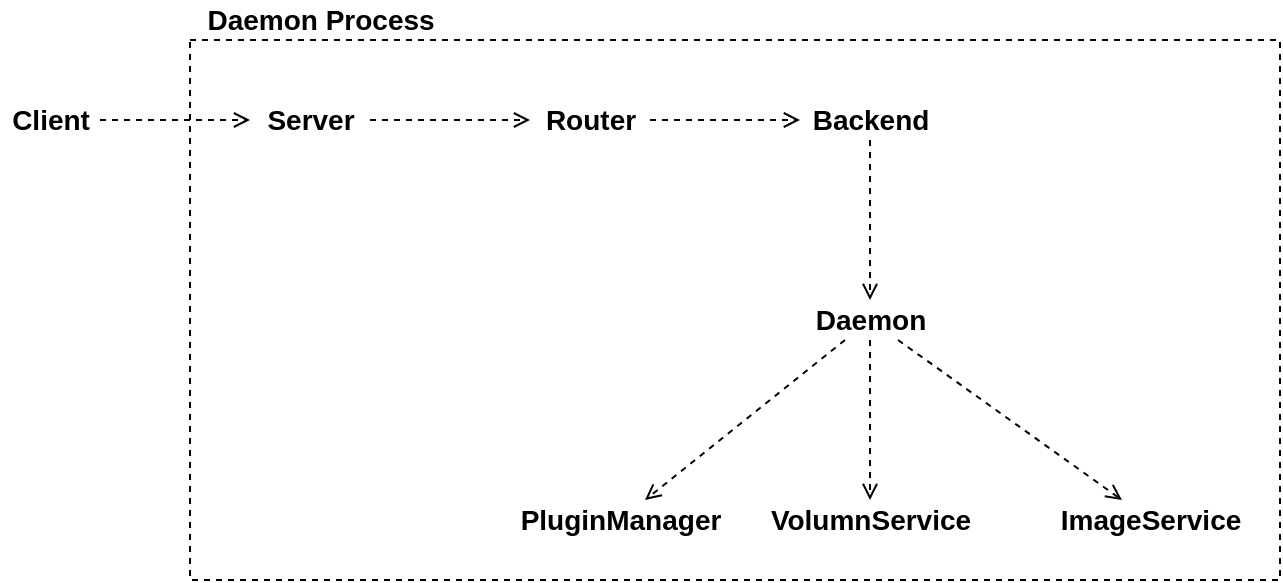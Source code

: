 <mxfile version="12.9.3" type="device" pages="7"><diagram id="heJRE5eEIhcod9Ck1TsI" name="arch"><mxGraphModel dx="946" dy="725" grid="1" gridSize="10" guides="1" tooltips="1" connect="1" arrows="1" fold="1" page="1" pageScale="1" pageWidth="850" pageHeight="1100" math="0" shadow="0"><root><mxCell id="L5sj2pACBzrIo3e9Kzwt-0"/><mxCell id="L5sj2pACBzrIo3e9Kzwt-1" parent="L5sj2pACBzrIo3e9Kzwt-0"/><mxCell id="nNA5_0-cZs5mBHKoXVO2-16" value="" style="rounded=0;whiteSpace=wrap;html=1;fontSize=12;dashed=1;fillColor=none;" parent="L5sj2pACBzrIo3e9Kzwt-1" vertex="1"><mxGeometry x="195" y="110" width="545" height="270" as="geometry"/></mxCell><mxCell id="nNA5_0-cZs5mBHKoXVO2-3" value="" style="edgeStyle=orthogonalEdgeStyle;rounded=0;orthogonalLoop=1;jettySize=auto;html=1;fontSize=12;dashed=1;endArrow=open;endFill=0;" parent="L5sj2pACBzrIo3e9Kzwt-1" source="nNA5_0-cZs5mBHKoXVO2-1" target="nNA5_0-cZs5mBHKoXVO2-2" edge="1"><mxGeometry relative="1" as="geometry"/></mxCell><mxCell id="nNA5_0-cZs5mBHKoXVO2-1" value="Client" style="text;html=1;align=center;verticalAlign=middle;resizable=0;points=[];autosize=1;fontSize=14;fontStyle=1" parent="L5sj2pACBzrIo3e9Kzwt-1" vertex="1"><mxGeometry x="100" y="140" width="50" height="20" as="geometry"/></mxCell><mxCell id="nNA5_0-cZs5mBHKoXVO2-5" value="" style="edgeStyle=orthogonalEdgeStyle;rounded=0;orthogonalLoop=1;jettySize=auto;html=1;fontSize=12;dashed=1;endArrow=open;endFill=0;" parent="L5sj2pACBzrIo3e9Kzwt-1" source="nNA5_0-cZs5mBHKoXVO2-2" target="nNA5_0-cZs5mBHKoXVO2-4" edge="1"><mxGeometry relative="1" as="geometry"/></mxCell><mxCell id="nNA5_0-cZs5mBHKoXVO2-2" value="Server" style="text;html=1;align=center;verticalAlign=middle;resizable=0;points=[];autosize=1;fontSize=14;fontStyle=1" parent="L5sj2pACBzrIo3e9Kzwt-1" vertex="1"><mxGeometry x="225" y="140" width="60" height="20" as="geometry"/></mxCell><mxCell id="nNA5_0-cZs5mBHKoXVO2-7" value="" style="edgeStyle=orthogonalEdgeStyle;rounded=0;orthogonalLoop=1;jettySize=auto;html=1;fontSize=12;dashed=1;endArrow=open;endFill=0;" parent="L5sj2pACBzrIo3e9Kzwt-1" source="nNA5_0-cZs5mBHKoXVO2-4" target="nNA5_0-cZs5mBHKoXVO2-6" edge="1"><mxGeometry relative="1" as="geometry"/></mxCell><mxCell id="nNA5_0-cZs5mBHKoXVO2-4" value="Router" style="text;html=1;align=center;verticalAlign=middle;resizable=0;points=[];autosize=1;fontSize=14;fontStyle=1" parent="L5sj2pACBzrIo3e9Kzwt-1" vertex="1"><mxGeometry x="365" y="140" width="60" height="20" as="geometry"/></mxCell><mxCell id="nNA5_0-cZs5mBHKoXVO2-9" value="" style="edgeStyle=orthogonalEdgeStyle;rounded=0;orthogonalLoop=1;jettySize=auto;html=1;dashed=1;endArrow=open;endFill=0;fontSize=12;" parent="L5sj2pACBzrIo3e9Kzwt-1" source="nNA5_0-cZs5mBHKoXVO2-6" target="nNA5_0-cZs5mBHKoXVO2-8" edge="1"><mxGeometry relative="1" as="geometry"/></mxCell><mxCell id="nNA5_0-cZs5mBHKoXVO2-6" value="Backend" style="text;html=1;align=center;verticalAlign=middle;resizable=0;points=[];autosize=1;fontSize=14;fontStyle=1" parent="L5sj2pACBzrIo3e9Kzwt-1" vertex="1"><mxGeometry x="500" y="140" width="70" height="20" as="geometry"/></mxCell><mxCell id="nNA5_0-cZs5mBHKoXVO2-11" value="" style="rounded=0;orthogonalLoop=1;jettySize=auto;html=1;dashed=1;endArrow=open;endFill=0;fontSize=12;" parent="L5sj2pACBzrIo3e9Kzwt-1" source="nNA5_0-cZs5mBHKoXVO2-8" target="nNA5_0-cZs5mBHKoXVO2-10" edge="1"><mxGeometry relative="1" as="geometry"/></mxCell><mxCell id="nNA5_0-cZs5mBHKoXVO2-13" value="" style="rounded=0;orthogonalLoop=1;jettySize=auto;html=1;dashed=1;endArrow=open;endFill=0;fontSize=12;" parent="L5sj2pACBzrIo3e9Kzwt-1" source="nNA5_0-cZs5mBHKoXVO2-8" target="nNA5_0-cZs5mBHKoXVO2-12" edge="1"><mxGeometry relative="1" as="geometry"/></mxCell><mxCell id="nNA5_0-cZs5mBHKoXVO2-15" value="" style="edgeStyle=none;rounded=0;orthogonalLoop=1;jettySize=auto;html=1;dashed=1;endArrow=open;endFill=0;fontSize=12;" parent="L5sj2pACBzrIo3e9Kzwt-1" source="nNA5_0-cZs5mBHKoXVO2-8" target="nNA5_0-cZs5mBHKoXVO2-14" edge="1"><mxGeometry relative="1" as="geometry"/></mxCell><mxCell id="nNA5_0-cZs5mBHKoXVO2-8" value="Daemon" style="text;html=1;align=center;verticalAlign=middle;resizable=0;points=[];autosize=1;fontSize=14;fontStyle=1" parent="L5sj2pACBzrIo3e9Kzwt-1" vertex="1"><mxGeometry x="500" y="240" width="70" height="20" as="geometry"/></mxCell><mxCell id="nNA5_0-cZs5mBHKoXVO2-14" value="PluginManager" style="text;html=1;align=center;verticalAlign=middle;resizable=0;points=[];autosize=1;fontSize=14;fontStyle=1" parent="L5sj2pACBzrIo3e9Kzwt-1" vertex="1"><mxGeometry x="350" y="340" width="120" height="20" as="geometry"/></mxCell><mxCell id="nNA5_0-cZs5mBHKoXVO2-12" value="VolumnService" style="text;html=1;align=center;verticalAlign=middle;resizable=0;points=[];autosize=1;fontSize=14;fontStyle=1" parent="L5sj2pACBzrIo3e9Kzwt-1" vertex="1"><mxGeometry x="475" y="340" width="120" height="20" as="geometry"/></mxCell><mxCell id="nNA5_0-cZs5mBHKoXVO2-10" value="ImageService" style="text;html=1;align=center;verticalAlign=middle;resizable=0;points=[];autosize=1;fontSize=14;fontStyle=1" parent="L5sj2pACBzrIo3e9Kzwt-1" vertex="1"><mxGeometry x="620" y="340" width="110" height="20" as="geometry"/></mxCell><mxCell id="nNA5_0-cZs5mBHKoXVO2-17" value="Daemon Process" style="text;html=1;align=center;verticalAlign=middle;resizable=0;points=[];autosize=1;fontSize=14;fontStyle=1" parent="L5sj2pACBzrIo3e9Kzwt-1" vertex="1"><mxGeometry x="195" y="90" width="130" height="20" as="geometry"/></mxCell></root></mxGraphModel></diagram><diagram id="X9eLi4ZQs7RntrLxRWuV" name="sandbox"><mxGraphModel dx="946" dy="725" grid="1" gridSize="10" guides="1" tooltips="1" connect="1" arrows="1" fold="1" page="1" pageScale="1" pageWidth="850" pageHeight="1100" math="0" shadow="0"><root><mxCell id="0"/><mxCell id="1" parent="0"/><mxCell id="aVxPvnpWt3l31xzKrEso-20" style="edgeStyle=orthogonalEdgeStyle;rounded=0;orthogonalLoop=1;jettySize=auto;html=1;exitX=0.5;exitY=0;exitDx=0;exitDy=0;entryX=0.5;entryY=1;entryDx=0;entryDy=0;dashed=1;endArrow=block;endFill=0;fontSize=12;" parent="1" source="aVxPvnpWt3l31xzKrEso-18" target="aVxPvnpWt3l31xzKrEso-1" edge="1"><mxGeometry relative="1" as="geometry"/></mxCell><mxCell id="aVxPvnpWt3l31xzKrEso-18" value="" style="rounded=0;whiteSpace=wrap;html=1;fontSize=12;fillColor=none;dashed=1;" parent="1" vertex="1"><mxGeometry x="200" y="330" width="330" height="132" as="geometry"/></mxCell><mxCell id="aVxPvnpWt3l31xzKrEso-7" value="" style="rounded=0;whiteSpace=wrap;html=1;fontSize=12;fillColor=none;dashed=1;" parent="1" vertex="1"><mxGeometry x="230" y="384" width="270" height="58" as="geometry"/></mxCell><mxCell id="aVxPvnpWt3l31xzKrEso-14" value="" style="rounded=0;whiteSpace=wrap;html=1;fontSize=12;fillColor=none;dashed=1;" parent="1" vertex="1"><mxGeometry x="215" y="364" width="300" height="88" as="geometry"/></mxCell><mxCell id="aVxPvnpWt3l31xzKrEso-21" style="rounded=0;orthogonalLoop=1;jettySize=auto;html=1;exitX=1;exitY=0.5;exitDx=0;exitDy=0;dashed=1;endArrow=open;endFill=0;fontSize=12;entryX=0;entryY=0.508;entryDx=0;entryDy=0;entryPerimeter=0;" parent="1" source="aVxPvnpWt3l31xzKrEso-1" target="aVxPvnpWt3l31xzKrEso-23" edge="1"><mxGeometry relative="1" as="geometry"><mxPoint x="490" y="110" as="targetPoint"/></mxGeometry></mxCell><mxCell id="aVxPvnpWt3l31xzKrEso-1" value="Sandbox" style="rounded=0;whiteSpace=wrap;html=1;fontSize=16;dashed=1;" parent="1" vertex="1"><mxGeometry x="305" y="160" width="120" height="48" as="geometry"/></mxCell><mxCell id="aVxPvnpWt3l31xzKrEso-2" value="unix.AF_NETLINK" style="rounded=0;whiteSpace=wrap;html=1;fontSize=12;fontStyle=1" parent="1" vertex="1"><mxGeometry x="360" y="522" width="120" height="24" as="geometry"/></mxCell><mxCell id="aVxPvnpWt3l31xzKrEso-5" value="map" style="edgeStyle=orthogonalEdgeStyle;rounded=0;orthogonalLoop=1;jettySize=auto;html=1;exitX=1;exitY=0.5;exitDx=0;exitDy=0;entryX=0;entryY=0.5;entryDx=0;entryDy=0;fontSize=12;endArrow=open;endFill=0;dashed=1;" parent="1" source="aVxPvnpWt3l31xzKrEso-3" target="aVxPvnpWt3l31xzKrEso-4" edge="1"><mxGeometry relative="1" as="geometry"/></mxCell><mxCell id="aVxPvnpWt3l31xzKrEso-16" style="rounded=0;orthogonalLoop=1;jettySize=auto;html=1;exitX=0.5;exitY=1;exitDx=0;exitDy=0;dashed=1;endArrow=open;endFill=0;fontSize=12;entryX=0.469;entryY=0.05;entryDx=0;entryDy=0;entryPerimeter=0;" parent="1" source="aVxPvnpWt3l31xzKrEso-3" target="aVxPvnpWt3l31xzKrEso-17" edge="1"><mxGeometry relative="1" as="geometry"><mxPoint x="160" y="502" as="targetPoint"/></mxGeometry></mxCell><mxCell id="aVxPvnpWt3l31xzKrEso-3" value="int" style="rounded=0;whiteSpace=wrap;html=1;fontSize=12;fontStyle=1" parent="1" vertex="1"><mxGeometry x="250" y="402" width="48" height="24" as="geometry"/></mxCell><mxCell id="aVxPvnpWt3l31xzKrEso-6" value="contains" style="edgeStyle=orthogonalEdgeStyle;rounded=0;orthogonalLoop=1;jettySize=auto;html=1;exitX=0.5;exitY=1;exitDx=0;exitDy=0;entryX=0.5;entryY=0;entryDx=0;entryDy=0;dashed=1;endArrow=open;endFill=0;fontSize=12;" parent="1" source="aVxPvnpWt3l31xzKrEso-4" target="aVxPvnpWt3l31xzKrEso-2" edge="1"><mxGeometry relative="1" as="geometry"/></mxCell><mxCell id="aVxPvnpWt3l31xzKrEso-4" value="SocketHandle" style="rounded=0;whiteSpace=wrap;html=1;fontSize=12;fontStyle=1" parent="1" vertex="1"><mxGeometry x="360" y="402" width="120" height="24" as="geometry"/></mxCell><mxCell id="aVxPvnpWt3l31xzKrEso-8" value="sockets" style="text;html=1;align=left;verticalAlign=middle;resizable=0;points=[];autosize=1;fontSize=12;fontStyle=1" parent="1" vertex="1"><mxGeometry x="230" y="364" width="60" height="20" as="geometry"/></mxCell><mxCell id="aVxPvnpWt3l31xzKrEso-15" value="Handle" style="text;html=1;align=left;verticalAlign=middle;resizable=0;points=[];autosize=1;fontSize=12;fontStyle=1" parent="1" vertex="1"><mxGeometry x="215" y="344" width="60" height="20" as="geometry"/></mxCell><mxCell id="aVxPvnpWt3l31xzKrEso-17" value="syscall.NETLINK_ROUTE" style="text;html=1;align=left;verticalAlign=middle;resizable=0;points=[];autosize=1;fontSize=12;fontStyle=1" parent="1" vertex="1"><mxGeometry x="80" y="512" width="160" height="20" as="geometry"/></mxCell><mxCell id="aVxPvnpWt3l31xzKrEso-19" value="networkNamespace" style="text;html=1;align=left;verticalAlign=middle;resizable=0;points=[];autosize=1;fontSize=12;fontStyle=1" parent="1" vertex="1"><mxGeometry x="200" y="310" width="130" height="20" as="geometry"/></mxCell><mxCell id="aVxPvnpWt3l31xzKrEso-23" value="Key&lt;br&gt;AddInterface&lt;br&gt;SetGateway&lt;br&gt;AddAliasIP&lt;br&gt;RemoveAliasIP&lt;br&gt;DisableARPForVIP&lt;br&gt;AddStaticRoute&lt;br&gt;AddNeighbor" style="text;html=1;align=left;verticalAlign=middle;resizable=0;points=[];autosize=1;fontSize=12;fontStyle=1" parent="1" vertex="1"><mxGeometry x="560" y="124" width="120" height="120" as="geometry"/></mxCell></root></mxGraphModel></diagram><diagram id="EhCQVxs_KfIeNCXxdWbv" name="add-interface"><mxGraphModel dx="946" dy="725" grid="1" gridSize="10" guides="1" tooltips="1" connect="1" arrows="1" fold="1" page="1" pageScale="1" pageWidth="850" pageHeight="1100" math="0" shadow="0"><root><mxCell id="6sRHUY8gQmjf5qObA1ks-0"/><mxCell id="6sRHUY8gQmjf5qObA1ks-1" parent="6sRHUY8gQmjf5qObA1ks-0"/><mxCell id="q7FHw8KNxqZXhBTmLIo4-0" value="" style="rounded=0;whiteSpace=wrap;html=1;fontSize=12;fillColor=none;dashed=1;" parent="6sRHUY8gQmjf5qObA1ks-1" vertex="1"><mxGeometry x="148" y="168" width="160" height="102" as="geometry"/></mxCell><mxCell id="vGI0EQRiHYElhMJgb5Cj-0" value="" style="rounded=0;whiteSpace=wrap;html=1;fontSize=12;fillColor=none;dashed=1;" parent="6sRHUY8gQmjf5qObA1ks-1" vertex="1"><mxGeometry x="163" y="190" width="130" height="70" as="geometry"/></mxCell><mxCell id="hZZeXwW30M_kCWo_tHhx-0" value="" style="rounded=0;whiteSpace=wrap;html=1;fontSize=16;fillColor=#d5e8d4;strokeColor=#82b366;" parent="6sRHUY8gQmjf5qObA1ks-1" vertex="1"><mxGeometry x="40" y="30" width="32" height="48" as="geometry"/></mxCell><mxCell id="Cq-RjY799Zs4lAkh4Ov6-0" value="nwIFace" style="text;html=1;align=left;verticalAlign=middle;resizable=0;points=[];autosize=1;fontSize=12;fontStyle=1" parent="6sRHUY8gQmjf5qObA1ks-1" vertex="1"><mxGeometry x="72" y="44" width="60" height="20" as="geometry"/></mxCell><mxCell id="Cq-RjY799Zs4lAkh4Ov6-1" value="" style="rounded=0;whiteSpace=wrap;html=1;fontSize=16;fillColor=#d5e8d4;strokeColor=#82b366;" parent="6sRHUY8gQmjf5qObA1ks-1" vertex="1"><mxGeometry x="180" y="200" width="32" height="48" as="geometry"/></mxCell><mxCell id="Cq-RjY799Zs4lAkh4Ov6-2" value="" style="rounded=0;whiteSpace=wrap;html=1;fontSize=16;fillColor=#d5e8d4;strokeColor=#82b366;" parent="6sRHUY8gQmjf5qObA1ks-1" vertex="1"><mxGeometry x="212" y="200" width="32" height="48" as="geometry"/></mxCell><mxCell id="Cq-RjY799Zs4lAkh4Ov6-3" value="" style="rounded=0;whiteSpace=wrap;html=1;fontSize=16;fillColor=#d5e8d4;strokeColor=#82b366;" parent="6sRHUY8gQmjf5qObA1ks-1" vertex="1"><mxGeometry x="244" y="200" width="32" height="48" as="geometry"/></mxCell><mxCell id="vGI0EQRiHYElhMJgb5Cj-1" value="Handle" style="text;html=1;align=left;verticalAlign=middle;resizable=0;points=[];autosize=1;fontSize=12;fontStyle=1" parent="6sRHUY8gQmjf5qObA1ks-1" vertex="1"><mxGeometry x="163" y="170" width="60" height="20" as="geometry"/></mxCell><mxCell id="q7FHw8KNxqZXhBTmLIo4-1" value="networkNamespace" style="text;html=1;align=left;verticalAlign=middle;resizable=0;points=[];autosize=1;fontSize=12;fontStyle=1" parent="6sRHUY8gQmjf5qObA1ks-1" vertex="1"><mxGeometry x="148" y="148" width="130" height="20" as="geometry"/></mxCell><mxCell id="q7FHw8KNxqZXhBTmLIo4-3" style="edgeStyle=none;rounded=0;orthogonalLoop=1;jettySize=auto;html=1;exitX=0;exitY=0.5;exitDx=0;exitDy=0;dashed=1;endArrow=open;endFill=0;fontSize=12;entryX=1;entryY=0.5;entryDx=0;entryDy=0;" parent="6sRHUY8gQmjf5qObA1ks-1" source="q7FHw8KNxqZXhBTmLIo4-2" target="vGI0EQRiHYElhMJgb5Cj-0" edge="1"><mxGeometry relative="1" as="geometry"/></mxCell><mxCell id="q7FHw8KNxqZXhBTmLIo4-4" value="Create" style="edgeStyle=none;rounded=0;orthogonalLoop=1;jettySize=auto;html=1;dashed=1;endArrow=open;endFill=0;fontSize=12;entryX=0.5;entryY=0;entryDx=0;entryDy=0;" parent="6sRHUY8gQmjf5qObA1ks-1" target="q7FHw8KNxqZXhBTmLIo4-2" edge="1"><mxGeometry relative="1" as="geometry"><mxPoint x="456" y="90" as="targetPoint"/><mxPoint x="456" y="100" as="sourcePoint"/></mxGeometry></mxCell><mxCell id="q7FHw8KNxqZXhBTmLIo4-9" value="srcName" style="edgeStyle=none;rounded=0;orthogonalLoop=1;jettySize=auto;html=1;exitX=1;exitY=0.5;exitDx=0;exitDy=0;endArrow=open;endFill=0;fontSize=12;" parent="6sRHUY8gQmjf5qObA1ks-1" source="q7FHw8KNxqZXhBTmLIo4-2" target="q7FHw8KNxqZXhBTmLIo4-5" edge="1"><mxGeometry relative="1" as="geometry"/></mxCell><mxCell id="q7FHw8KNxqZXhBTmLIo4-10" value="dstName" style="edgeStyle=none;rounded=0;orthogonalLoop=1;jettySize=auto;html=1;exitX=1;exitY=0.25;exitDx=0;exitDy=0;entryX=0;entryY=0.5;entryDx=0;entryDy=0;endArrow=open;endFill=0;fontSize=12;" parent="6sRHUY8gQmjf5qObA1ks-1" source="q7FHw8KNxqZXhBTmLIo4-2" target="q7FHw8KNxqZXhBTmLIo4-6" edge="1"><mxGeometry relative="1" as="geometry"/></mxCell><mxCell id="q7FHw8KNxqZXhBTmLIo4-12" value="Create" style="edgeStyle=none;rounded=0;orthogonalLoop=1;jettySize=auto;html=1;entryX=0.5;entryY=0;entryDx=0;entryDy=0;endArrow=open;endFill=0;fontSize=12;dashed=1;" parent="6sRHUY8gQmjf5qObA1ks-1" target="q7FHw8KNxqZXhBTmLIo4-11" edge="1"><mxGeometry relative="1" as="geometry"><mxPoint x="456" y="290" as="sourcePoint"/></mxGeometry></mxCell><mxCell id="q7FHw8KNxqZXhBTmLIo4-2" value="" style="rounded=0;whiteSpace=wrap;html=1;fontSize=16;fillColor=#d5e8d4;strokeColor=#82b366;" parent="6sRHUY8gQmjf5qObA1ks-1" vertex="1"><mxGeometry x="440" y="201" width="32" height="48" as="geometry"/></mxCell><mxCell id="q7FHw8KNxqZXhBTmLIo4-5" value="" style="rounded=0;whiteSpace=wrap;html=1;fontSize=16;fillColor=#dae8fc;strokeColor=#6c8ebf;" parent="6sRHUY8gQmjf5qObA1ks-1" vertex="1"><mxGeometry x="570" y="200" width="32" height="48" as="geometry"/></mxCell><mxCell id="q7FHw8KNxqZXhBTmLIo4-6" value="" style="rounded=0;whiteSpace=wrap;html=1;fontSize=16;fillColor=#dae8fc;strokeColor=#6c8ebf;" parent="6sRHUY8gQmjf5qObA1ks-1" vertex="1"><mxGeometry x="570" y="110" width="32" height="48" as="geometry"/></mxCell><mxCell id="q7FHw8KNxqZXhBTmLIo4-7" value="" style="rounded=0;whiteSpace=wrap;html=1;fontSize=16;fillColor=#dae8fc;strokeColor=#6c8ebf;" parent="6sRHUY8gQmjf5qObA1ks-1" vertex="1"><mxGeometry x="148" y="30" width="32" height="48" as="geometry"/></mxCell><mxCell id="q7FHw8KNxqZXhBTmLIo4-8" value="string" style="text;html=1;align=left;verticalAlign=middle;resizable=0;points=[];autosize=1;fontSize=12;fontStyle=1" parent="6sRHUY8gQmjf5qObA1ks-1" vertex="1"><mxGeometry x="180" y="44" width="50" height="20" as="geometry"/></mxCell><mxCell id="q7FHw8KNxqZXhBTmLIo4-19" value="Link" style="edgeStyle=orthogonalEdgeStyle;rounded=0;orthogonalLoop=1;jettySize=auto;html=1;exitX=0.5;exitY=1;exitDx=0;exitDy=0;dashed=1;startArrow=none;startFill=0;endArrow=open;endFill=0;fontSize=12;" parent="6sRHUY8gQmjf5qObA1ks-1" source="q7FHw8KNxqZXhBTmLIo4-11" edge="1"><mxGeometry relative="1" as="geometry"><mxPoint x="456" y="510" as="targetPoint"/></mxGeometry></mxCell><mxCell id="q7FHw8KNxqZXhBTmLIo4-11" value="Bridge" style="rounded=0;whiteSpace=wrap;html=1;fontSize=16;fillColor=#ffffff;strokeColor=#000000;" parent="6sRHUY8gQmjf5qObA1ks-1" vertex="1"><mxGeometry x="396" y="380" width="120" height="48" as="geometry"/></mxCell><mxCell id="q7FHw8KNxqZXhBTmLIo4-17" value="apply" style="edgeStyle=orthogonalEdgeStyle;rounded=0;orthogonalLoop=1;jettySize=auto;html=1;exitX=0.5;exitY=1;exitDx=0;exitDy=0;entryX=1;entryY=0.5;entryDx=0;entryDy=0;dashed=1;endArrow=open;endFill=0;fontSize=12;" parent="6sRHUY8gQmjf5qObA1ks-1" source="q7FHw8KNxqZXhBTmLIo4-13" target="q7FHw8KNxqZXhBTmLIo4-11" edge="1"><mxGeometry relative="1" as="geometry"/></mxCell><mxCell id="q7FHw8KNxqZXhBTmLIo4-13" value="" style="rounded=0;whiteSpace=wrap;html=1;fontSize=12;fillColor=none;dashed=1;" parent="6sRHUY8gQmjf5qObA1ks-1" vertex="1"><mxGeometry x="602" y="300" width="100" height="70" as="geometry"/></mxCell><mxCell id="q7FHw8KNxqZXhBTmLIo4-14" value="LinkAttrs" style="text;html=1;align=left;verticalAlign=middle;resizable=0;points=[];autosize=1;fontSize=12;fontStyle=1" parent="6sRHUY8gQmjf5qObA1ks-1" vertex="1"><mxGeometry x="602" y="280" width="70" height="20" as="geometry"/></mxCell><mxCell id="q7FHw8KNxqZXhBTmLIo4-18" style="edgeStyle=orthogonalEdgeStyle;rounded=0;orthogonalLoop=1;jettySize=auto;html=1;exitX=0;exitY=0.5;exitDx=0;exitDy=0;entryX=0.5;entryY=1;entryDx=0;entryDy=0;dashed=1;endArrow=open;endFill=0;fontSize=12;startArrow=open;startFill=0;" parent="6sRHUY8gQmjf5qObA1ks-1" source="q7FHw8KNxqZXhBTmLIo4-15" target="q7FHw8KNxqZXhBTmLIo4-5" edge="1"><mxGeometry relative="1" as="geometry"/></mxCell><mxCell id="q7FHw8KNxqZXhBTmLIo4-15" value="" style="rounded=0;whiteSpace=wrap;html=1;fontSize=16;fillColor=#dae8fc;strokeColor=#6c8ebf;" parent="6sRHUY8gQmjf5qObA1ks-1" vertex="1"><mxGeometry x="616" y="311" width="32" height="48" as="geometry"/></mxCell><mxCell id="q7FHw8KNxqZXhBTmLIo4-16" value="Name" style="text;html=1;align=left;verticalAlign=middle;resizable=0;points=[];autosize=1;fontSize=12;fontStyle=1" parent="6sRHUY8gQmjf5qObA1ks-1" vertex="1"><mxGeometry x="648" y="325" width="50" height="20" as="geometry"/></mxCell></root></mxGraphModel></diagram><diagram id="Xvil01e-F1AyDMC0wcQG" name="network-controller"><mxGraphModel dx="946" dy="725" grid="1" gridSize="10" guides="1" tooltips="1" connect="1" arrows="1" fold="1" page="1" pageScale="1" pageWidth="850" pageHeight="1100" math="0" shadow="0"><root><mxCell id="61Z6CBhuFCYp_uTXMrfy-0"/><mxCell id="61Z6CBhuFCYp_uTXMrfy-1" parent="61Z6CBhuFCYp_uTXMrfy-0"/><mxCell id="2ODj58ZQjKl9GAJff6pZ-2" value="Create" style="edgeStyle=none;rounded=0;orthogonalLoop=1;jettySize=auto;html=1;exitX=1;exitY=0.5;exitDx=0;exitDy=0;dashed=1;endArrow=open;endFill=0;fontSize=12;" edge="1" parent="61Z6CBhuFCYp_uTXMrfy-1" source="2ODj58ZQjKl9GAJff6pZ-0" target="2ODj58ZQjKl9GAJff6pZ-1"><mxGeometry relative="1" as="geometry"/></mxCell><mxCell id="2ODj58ZQjKl9GAJff6pZ-0" value="Network" style="rounded=0;whiteSpace=wrap;html=1;fontSize=16;dashed=1;" vertex="1" parent="61Z6CBhuFCYp_uTXMrfy-1"><mxGeometry x="366" y="163" width="120" height="48" as="geometry"/></mxCell><mxCell id="2ODj58ZQjKl9GAJff6pZ-4" value="Join" style="edgeStyle=none;rounded=0;orthogonalLoop=1;jettySize=auto;html=1;exitX=0.5;exitY=0;exitDx=0;exitDy=0;dashed=1;endArrow=open;endFill=0;fontSize=12;" edge="1" parent="61Z6CBhuFCYp_uTXMrfy-1" source="2ODj58ZQjKl9GAJff6pZ-1" target="2ODj58ZQjKl9GAJff6pZ-3"><mxGeometry relative="1" as="geometry"/></mxCell><mxCell id="2ODj58ZQjKl9GAJff6pZ-1" value="Endpoint" style="rounded=0;whiteSpace=wrap;html=1;fontSize=16;dashed=1;" vertex="1" parent="61Z6CBhuFCYp_uTXMrfy-1"><mxGeometry x="569" y="163" width="120" height="48" as="geometry"/></mxCell><mxCell id="2ODj58ZQjKl9GAJff6pZ-3" value="Sandbox" style="rounded=0;whiteSpace=wrap;html=1;fontSize=16;dashed=1;" vertex="1" parent="61Z6CBhuFCYp_uTXMrfy-1"><mxGeometry x="569" y="60" width="120" height="48" as="geometry"/></mxCell><mxCell id="Azr5g8YDQIJxEf78PZg6-4" style="edgeStyle=none;rounded=0;orthogonalLoop=1;jettySize=auto;html=1;exitX=1;exitY=0.5;exitDx=0;exitDy=0;entryX=0;entryY=0.5;entryDx=0;entryDy=0;dashed=1;endArrow=open;endFill=0;fontSize=12;" edge="1" parent="61Z6CBhuFCYp_uTXMrfy-1" source="Azr5g8YDQIJxEf78PZg6-1" target="2ODj58ZQjKl9GAJff6pZ-0"><mxGeometry relative="1" as="geometry"/></mxCell><mxCell id="Azr5g8YDQIJxEf78PZg6-1" value="NetworkController" style="rounded=0;whiteSpace=wrap;html=1;fontSize=16;dashed=1;" vertex="1" parent="61Z6CBhuFCYp_uTXMrfy-1"><mxGeometry x="146" y="163" width="140" height="48" as="geometry"/></mxCell><mxCell id="Azr5g8YDQIJxEf78PZg6-5" value="" style="rounded=0;whiteSpace=wrap;html=1;fontSize=12;fillColor=none;dashed=1;" vertex="1" parent="61Z6CBhuFCYp_uTXMrfy-1"><mxGeometry x="554" y="50" width="150" height="170" as="geometry"/></mxCell><mxCell id="Azr5g8YDQIJxEf78PZg6-6" value="Docker Container" style="text;html=1;align=left;verticalAlign=middle;resizable=0;points=[];autosize=1;fontSize=12;fontStyle=1" vertex="1" parent="61Z6CBhuFCYp_uTXMrfy-1"><mxGeometry x="554" y="30" width="120" height="20" as="geometry"/></mxCell></root></mxGraphModel></diagram><diagram id="cUVbDBUXsNpHJJw7zqM0" name="network-controller-impl"><mxGraphModel dx="946" dy="725" grid="1" gridSize="10" guides="1" tooltips="1" connect="1" arrows="1" fold="1" page="1" pageScale="1" pageWidth="850" pageHeight="1100" math="0" shadow="0"><root><mxCell id="e9fmMN9BbaNozZ98xHBO-0"/><mxCell id="e9fmMN9BbaNozZ98xHBO-1" parent="e9fmMN9BbaNozZ98xHBO-0"/><mxCell id="vMyBCJ7hdJxnAGRBXNxJ-17" value="" style="rounded=0;whiteSpace=wrap;html=1;fontSize=12;fillColor=none;dashed=1;" parent="e9fmMN9BbaNozZ98xHBO-1" vertex="1"><mxGeometry x="119" y="570" width="188" height="196" as="geometry"/></mxCell><mxCell id="aoCvJq4EGdZ7x6bFSsnB-22" value="" style="rounded=0;whiteSpace=wrap;html=1;fontSize=12;fillColor=none;dashed=1;" parent="e9fmMN9BbaNozZ98xHBO-1" vertex="1"><mxGeometry x="509" y="95" width="123" height="67" as="geometry"/></mxCell><mxCell id="aoCvJq4EGdZ7x6bFSsnB-14" value="" style="rounded=0;whiteSpace=wrap;html=1;fontSize=12;fillColor=none;dashed=1;" parent="e9fmMN9BbaNozZ98xHBO-1" vertex="1"><mxGeometry x="185" y="110" width="280" height="270" as="geometry"/></mxCell><mxCell id="aoCvJq4EGdZ7x6bFSsnB-16" value="I. find/create" style="edgeStyle=none;rounded=0;orthogonalLoop=1;jettySize=auto;html=1;endArrow=open;endFill=0;fontSize=12;entryX=0;entryY=0.5;entryDx=0;entryDy=0;dashed=1;" parent="e9fmMN9BbaNozZ98xHBO-1" target="aoCvJq4EGdZ7x6bFSsnB-0" edge="1"><mxGeometry relative="1" as="geometry"><mxPoint x="100" y="175" as="targetPoint"/><mxPoint x="60" y="175" as="sourcePoint"/></mxGeometry></mxCell><mxCell id="aoCvJq4EGdZ7x6bFSsnB-0" value="" style="rounded=0;whiteSpace=wrap;html=1;fontSize=12;fillColor=none;dashed=1;" parent="e9fmMN9BbaNozZ98xHBO-1" vertex="1"><mxGeometry x="200" y="140" width="158" height="70" as="geometry"/></mxCell><mxCell id="tAZ3qMcmMmE6Z-neujqy-0" value="" style="rounded=0;whiteSpace=wrap;html=1;fontSize=16;fillColor=#d5e8d4;strokeColor=#82b366;" parent="e9fmMN9BbaNozZ98xHBO-1" vertex="1"><mxGeometry x="110" y="20" width="32" height="48" as="geometry"/></mxCell><mxCell id="tAZ3qMcmMmE6Z-neujqy-1" value="sandbox" style="text;html=1;align=left;verticalAlign=middle;resizable=0;points=[];autosize=1;fontSize=12;fontStyle=1" parent="e9fmMN9BbaNozZ98xHBO-1" vertex="1"><mxGeometry x="142" y="34" width="60" height="20" as="geometry"/></mxCell><mxCell id="tAZ3qMcmMmE6Z-neujqy-2" value="" style="rounded=0;whiteSpace=wrap;html=1;fontSize=16;fillColor=#dae8fc;strokeColor=#6c8ebf;" parent="e9fmMN9BbaNozZ98xHBO-1" vertex="1"><mxGeometry x="20" y="20" width="32" height="48" as="geometry"/></mxCell><mxCell id="tAZ3qMcmMmE6Z-neujqy-3" value="string" style="text;html=1;align=left;verticalAlign=middle;resizable=0;points=[];autosize=1;fontSize=12;fontStyle=1" parent="e9fmMN9BbaNozZ98xHBO-1" vertex="1"><mxGeometry x="52" y="34" width="50" height="20" as="geometry"/></mxCell><mxCell id="tAZ3qMcmMmE6Z-neujqy-6" style="edgeStyle=none;rounded=0;orthogonalLoop=1;jettySize=auto;html=1;exitX=1;exitY=0.5;exitDx=0;exitDy=0;dashed=1;endArrow=open;endFill=0;fontSize=12;" parent="e9fmMN9BbaNozZ98xHBO-1" source="tAZ3qMcmMmE6Z-neujqy-4" target="tAZ3qMcmMmE6Z-neujqy-5" edge="1"><mxGeometry relative="1" as="geometry"/></mxCell><mxCell id="tAZ3qMcmMmE6Z-neujqy-4" value="" style="rounded=0;whiteSpace=wrap;html=1;fontSize=16;fillColor=#dae8fc;strokeColor=#6c8ebf;" parent="e9fmMN9BbaNozZ98xHBO-1" vertex="1"><mxGeometry x="208" y="152" width="32" height="48" as="geometry"/></mxCell><mxCell id="aoCvJq4EGdZ7x6bFSsnB-24" value="endpoints" style="edgeStyle=none;rounded=0;orthogonalLoop=1;jettySize=auto;html=1;exitX=1;exitY=0.5;exitDx=0;exitDy=0;entryX=0;entryY=0.5;entryDx=0;entryDy=0;endArrow=open;endFill=0;fontSize=12;" parent="e9fmMN9BbaNozZ98xHBO-1" source="tAZ3qMcmMmE6Z-neujqy-5" target="aoCvJq4EGdZ7x6bFSsnB-22" edge="1"><mxGeometry relative="1" as="geometry"/></mxCell><mxCell id="tAZ3qMcmMmE6Z-neujqy-5" value="" style="rounded=0;whiteSpace=wrap;html=1;fontSize=16;fillColor=#d5e8d4;strokeColor=#82b366;" parent="e9fmMN9BbaNozZ98xHBO-1" vertex="1"><mxGeometry x="318" y="152" width="32" height="48" as="geometry"/></mxCell><mxCell id="aoCvJq4EGdZ7x6bFSsnB-1" value="sandboxes" style="text;html=1;align=left;verticalAlign=middle;resizable=0;points=[];autosize=1;fontSize=12;fontStyle=1" parent="e9fmMN9BbaNozZ98xHBO-1" vertex="1"><mxGeometry x="200" y="120" width="80" height="20" as="geometry"/></mxCell><mxCell id="aoCvJq4EGdZ7x6bFSsnB-2" style="edgeStyle=none;rounded=0;orthogonalLoop=1;jettySize=auto;html=1;exitX=1;exitY=0.5;exitDx=0;exitDy=0;dashed=1;endArrow=open;endFill=0;fontSize=12;" parent="e9fmMN9BbaNozZ98xHBO-1" source="aoCvJq4EGdZ7x6bFSsnB-3" target="aoCvJq4EGdZ7x6bFSsnB-4" edge="1"><mxGeometry relative="1" as="geometry"/></mxCell><mxCell id="aoCvJq4EGdZ7x6bFSsnB-3" value="" style="rounded=0;whiteSpace=wrap;html=1;fontSize=16;fillColor=#dae8fc;strokeColor=#6c8ebf;" parent="e9fmMN9BbaNozZ98xHBO-1" vertex="1"><mxGeometry x="210" y="300" width="32" height="48" as="geometry"/></mxCell><mxCell id="aoCvJq4EGdZ7x6bFSsnB-7" style="edgeStyle=none;rounded=0;orthogonalLoop=1;jettySize=auto;html=1;exitX=1;exitY=0.25;exitDx=0;exitDy=0;entryX=0;entryY=0.5;entryDx=0;entryDy=0;endArrow=open;endFill=0;fontSize=12;" parent="e9fmMN9BbaNozZ98xHBO-1" source="aoCvJq4EGdZ7x6bFSsnB-4" target="aoCvJq4EGdZ7x6bFSsnB-5" edge="1"><mxGeometry relative="1" as="geometry"/></mxCell><mxCell id="aoCvJq4EGdZ7x6bFSsnB-8" value="driver" style="edgeStyle=none;rounded=0;orthogonalLoop=1;jettySize=auto;html=1;exitX=1;exitY=0.75;exitDx=0;exitDy=0;entryX=0;entryY=0.5;entryDx=0;entryDy=0;endArrow=open;endFill=0;fontSize=12;" parent="e9fmMN9BbaNozZ98xHBO-1" source="aoCvJq4EGdZ7x6bFSsnB-4" target="aoCvJq4EGdZ7x6bFSsnB-6" edge="1"><mxGeometry relative="1" as="geometry"/></mxCell><mxCell id="aoCvJq4EGdZ7x6bFSsnB-4" value="driverData" style="rounded=0;whiteSpace=wrap;html=1;fontSize=16;fillColor=#ffffff;strokeColor=#000000;" parent="e9fmMN9BbaNozZ98xHBO-1" vertex="1"><mxGeometry x="320" y="300" width="120" height="48" as="geometry"/></mxCell><mxCell id="aoCvJq4EGdZ7x6bFSsnB-5" value="&lt;span style=&quot;white-space: normal&quot;&gt;Capability&lt;/span&gt;" style="rounded=0;whiteSpace=wrap;html=1;fontSize=16;fillColor=#ffffff;strokeColor=#000000;" parent="e9fmMN9BbaNozZ98xHBO-1" vertex="1"><mxGeometry x="545" y="252" width="120" height="48" as="geometry"/></mxCell><mxCell id="aoCvJq4EGdZ7x6bFSsnB-12" style="edgeStyle=none;rounded=0;orthogonalLoop=1;jettySize=auto;html=1;exitX=0.5;exitY=1;exitDx=0;exitDy=0;endArrow=open;endFill=0;fontSize=12;dashed=1;" parent="e9fmMN9BbaNozZ98xHBO-1" source="aoCvJq4EGdZ7x6bFSsnB-6" target="aoCvJq4EGdZ7x6bFSsnB-13" edge="1"><mxGeometry relative="1" as="geometry"><mxPoint x="605" y="460" as="targetPoint"/></mxGeometry></mxCell><mxCell id="aoCvJq4EGdZ7x6bFSsnB-25" value="II. create" style="edgeStyle=none;rounded=0;orthogonalLoop=1;jettySize=auto;html=1;exitX=1;exitY=0.5;exitDx=0;exitDy=0;dashed=1;endArrow=open;endFill=0;fontSize=12;entryX=0;entryY=0.5;entryDx=0;entryDy=0;" parent="e9fmMN9BbaNozZ98xHBO-1" source="aoCvJq4EGdZ7x6bFSsnB-6" target="aoCvJq4EGdZ7x6bFSsnB-26" edge="1"><mxGeometry relative="1" as="geometry"><mxPoint x="730" y="372" as="targetPoint"/></mxGeometry></mxCell><mxCell id="aoCvJq4EGdZ7x6bFSsnB-6" value="Driver" style="rounded=0;whiteSpace=wrap;html=1;fontSize=16;fillColor=#ffffff;strokeColor=#000000;dashed=1;" parent="e9fmMN9BbaNozZ98xHBO-1" vertex="1"><mxGeometry x="545" y="348" width="120" height="48" as="geometry"/></mxCell><mxCell id="aoCvJq4EGdZ7x6bFSsnB-9" value="" style="rounded=0;whiteSpace=wrap;html=1;fontSize=12;fillColor=none;dashed=1;" parent="e9fmMN9BbaNozZ98xHBO-1" vertex="1"><mxGeometry x="200" y="290" width="250" height="70" as="geometry"/></mxCell><mxCell id="aoCvJq4EGdZ7x6bFSsnB-11" value="drvRegistry" style="text;html=1;align=left;verticalAlign=middle;resizable=0;points=[];autosize=1;fontSize=12;fontStyle=1" parent="e9fmMN9BbaNozZ98xHBO-1" vertex="1"><mxGeometry x="200" y="270" width="80" height="20" as="geometry"/></mxCell><mxCell id="aoCvJq4EGdZ7x6bFSsnB-13" value="CreateNetwork&lt;br&gt;CreateEndpoint&lt;br&gt;Join/Leave" style="text;html=1;align=left;verticalAlign=middle;resizable=0;points=[];autosize=1;fontSize=12;fontStyle=1" parent="e9fmMN9BbaNozZ98xHBO-1" vertex="1"><mxGeometry x="555" y="440" width="100" height="50" as="geometry"/></mxCell><mxCell id="aoCvJq4EGdZ7x6bFSsnB-15" value="controller" style="text;html=1;align=left;verticalAlign=middle;resizable=0;points=[];autosize=1;fontSize=12;fontStyle=1" parent="e9fmMN9BbaNozZ98xHBO-1" vertex="1"><mxGeometry x="185" y="90" width="70" height="20" as="geometry"/></mxCell><mxCell id="aoCvJq4EGdZ7x6bFSsnB-17" value="" style="rounded=0;whiteSpace=wrap;html=1;fontSize=16;fillColor=#fff2cc;strokeColor=#d6b656;" parent="e9fmMN9BbaNozZ98xHBO-1" vertex="1"><mxGeometry x="220" y="20" width="32" height="48" as="geometry"/></mxCell><mxCell id="aoCvJq4EGdZ7x6bFSsnB-18" value="endpoint" style="text;html=1;align=left;verticalAlign=middle;resizable=0;points=[];autosize=1;fontSize=12;fontStyle=1" parent="e9fmMN9BbaNozZ98xHBO-1" vertex="1"><mxGeometry x="252" y="34" width="70" height="20" as="geometry"/></mxCell><mxCell id="aoCvJq4EGdZ7x6bFSsnB-19" value="" style="rounded=0;whiteSpace=wrap;html=1;fontSize=16;fillColor=#fff2cc;strokeColor=#d6b656;" parent="e9fmMN9BbaNozZ98xHBO-1" vertex="1"><mxGeometry x="523" y="104" width="32" height="48" as="geometry"/></mxCell><mxCell id="aoCvJq4EGdZ7x6bFSsnB-20" value="" style="rounded=0;whiteSpace=wrap;html=1;fontSize=16;fillColor=#fff2cc;strokeColor=#d6b656;" parent="e9fmMN9BbaNozZ98xHBO-1" vertex="1"><mxGeometry x="555" y="104" width="32" height="48" as="geometry"/></mxCell><mxCell id="aoCvJq4EGdZ7x6bFSsnB-21" value="" style="rounded=0;whiteSpace=wrap;html=1;fontSize=16;fillColor=#fff2cc;strokeColor=#d6b656;" parent="e9fmMN9BbaNozZ98xHBO-1" vertex="1"><mxGeometry x="587" y="104" width="32" height="48" as="geometry"/></mxCell><mxCell id="aoCvJq4EGdZ7x6bFSsnB-27" value="III. join" style="edgeStyle=orthogonalEdgeStyle;rounded=0;orthogonalLoop=1;jettySize=auto;html=1;exitX=0.5;exitY=0;exitDx=0;exitDy=0;entryX=1;entryY=0.75;entryDx=0;entryDy=0;dashed=1;endArrow=open;endFill=0;fontSize=12;" parent="e9fmMN9BbaNozZ98xHBO-1" source="aoCvJq4EGdZ7x6bFSsnB-26" target="tAZ3qMcmMmE6Z-neujqy-5" edge="1"><mxGeometry relative="1" as="geometry"/></mxCell><mxCell id="aoCvJq4EGdZ7x6bFSsnB-26" value="" style="rounded=0;whiteSpace=wrap;html=1;fontSize=16;fillColor=#fff2cc;strokeColor=#d6b656;" parent="e9fmMN9BbaNozZ98xHBO-1" vertex="1"><mxGeometry x="760" y="348" width="32" height="48" as="geometry"/></mxCell><mxCell id="vMyBCJ7hdJxnAGRBXNxJ-0" value="" style="endArrow=none;dashed=1;html=1;fontSize=12;" parent="e9fmMN9BbaNozZ98xHBO-1" edge="1"><mxGeometry width="50" height="50" relative="1" as="geometry"><mxPoint x="10" y="520" as="sourcePoint"/><mxPoint x="840" y="520" as="targetPoint"/></mxGeometry></mxCell><mxCell id="vMyBCJ7hdJxnAGRBXNxJ-1" value="" style="rounded=0;whiteSpace=wrap;html=1;fontSize=12;fillColor=none;dashed=1;" parent="e9fmMN9BbaNozZ98xHBO-1" vertex="1"><mxGeometry x="132" y="596" width="160" height="140" as="geometry"/></mxCell><mxCell id="vMyBCJ7hdJxnAGRBXNxJ-3" value="" style="rounded=0;whiteSpace=wrap;html=1;fontSize=16;fillColor=#dae8fc;strokeColor=#6c8ebf;" parent="e9fmMN9BbaNozZ98xHBO-1" vertex="1"><mxGeometry x="236" y="607" width="32" height="48" as="geometry"/></mxCell><mxCell id="vMyBCJ7hdJxnAGRBXNxJ-5" value="NetworkSettings" style="text;html=1;align=left;verticalAlign=middle;resizable=0;points=[];autosize=1;fontSize=12;fontStyle=1" parent="e9fmMN9BbaNozZ98xHBO-1" vertex="1"><mxGeometry x="132" y="576" width="110" height="20" as="geometry"/></mxCell><mxCell id="vMyBCJ7hdJxnAGRBXNxJ-6" value="SandboxID" style="text;html=1;align=left;verticalAlign=middle;resizable=0;points=[];autosize=1;fontSize=12;fontStyle=1" parent="e9fmMN9BbaNozZ98xHBO-1" vertex="1"><mxGeometry x="154" y="621" width="80" height="20" as="geometry"/></mxCell><mxCell id="vMyBCJ7hdJxnAGRBXNxJ-7" value="" style="rounded=0;whiteSpace=wrap;html=1;fontSize=16;fillColor=#dae8fc;strokeColor=#6c8ebf;" parent="e9fmMN9BbaNozZ98xHBO-1" vertex="1"><mxGeometry x="236" y="676" width="32" height="48" as="geometry"/></mxCell><mxCell id="vMyBCJ7hdJxnAGRBXNxJ-8" value="SandboxKey" style="text;html=1;align=left;verticalAlign=middle;resizable=0;points=[];autosize=1;fontSize=12;fontStyle=1" parent="e9fmMN9BbaNozZ98xHBO-1" vertex="1"><mxGeometry x="154" y="690" width="90" height="20" as="geometry"/></mxCell><mxCell id="vMyBCJ7hdJxnAGRBXNxJ-16" value="Key()" style="edgeStyle=orthogonalEdgeStyle;rounded=0;orthogonalLoop=1;jettySize=auto;html=1;exitX=0.5;exitY=1;exitDx=0;exitDy=0;dashed=1;endArrow=open;endFill=0;fontSize=12;entryX=0.5;entryY=1;entryDx=0;entryDy=0;" parent="e9fmMN9BbaNozZ98xHBO-1" source="vMyBCJ7hdJxnAGRBXNxJ-9" target="vMyBCJ7hdJxnAGRBXNxJ-7" edge="1"><mxGeometry relative="1" as="geometry"/></mxCell><mxCell id="vMyBCJ7hdJxnAGRBXNxJ-9" value="" style="rounded=0;whiteSpace=wrap;html=1;fontSize=12;fillColor=none;dashed=1;" parent="e9fmMN9BbaNozZ98xHBO-1" vertex="1"><mxGeometry x="397" y="596" width="150" height="140" as="geometry"/></mxCell><mxCell id="vMyBCJ7hdJxnAGRBXNxJ-15" style="edgeStyle=orthogonalEdgeStyle;rounded=0;orthogonalLoop=1;jettySize=auto;html=1;entryX=0;entryY=0.5;entryDx=0;entryDy=0;dashed=1;endArrow=open;endFill=0;fontSize=12;exitX=1;exitY=0.5;exitDx=0;exitDy=0;" parent="e9fmMN9BbaNozZ98xHBO-1" source="vMyBCJ7hdJxnAGRBXNxJ-3" target="vMyBCJ7hdJxnAGRBXNxJ-10" edge="1"><mxGeometry relative="1" as="geometry"><mxPoint x="332" y="596" as="sourcePoint"/></mxGeometry></mxCell><mxCell id="vMyBCJ7hdJxnAGRBXNxJ-10" value="" style="rounded=0;whiteSpace=wrap;html=1;fontSize=16;fillColor=#dae8fc;strokeColor=#6c8ebf;" parent="e9fmMN9BbaNozZ98xHBO-1" vertex="1"><mxGeometry x="419" y="607" width="32" height="48" as="geometry"/></mxCell><mxCell id="vMyBCJ7hdJxnAGRBXNxJ-11" value="sandbox" style="text;html=1;align=left;verticalAlign=middle;resizable=0;points=[];autosize=1;fontSize=12;fontStyle=1" parent="e9fmMN9BbaNozZ98xHBO-1" vertex="1"><mxGeometry x="397" y="576" width="60" height="20" as="geometry"/></mxCell><mxCell id="vMyBCJ7hdJxnAGRBXNxJ-12" value="id" style="text;html=1;align=left;verticalAlign=middle;resizable=0;points=[];autosize=1;fontSize=12;fontStyle=1" parent="e9fmMN9BbaNozZ98xHBO-1" vertex="1"><mxGeometry x="451" y="621" width="30" height="20" as="geometry"/></mxCell><mxCell id="vMyBCJ7hdJxnAGRBXNxJ-18" value="Container" style="text;html=1;align=left;verticalAlign=middle;resizable=0;points=[];autosize=1;fontSize=12;fontStyle=1" parent="e9fmMN9BbaNozZ98xHBO-1" vertex="1"><mxGeometry x="119" y="550" width="70" height="20" as="geometry"/></mxCell><mxCell id="vMyBCJ7hdJxnAGRBXNxJ-21" value="find" style="edgeStyle=orthogonalEdgeStyle;rounded=0;orthogonalLoop=1;jettySize=auto;html=1;exitX=0;exitY=0.5;exitDx=0;exitDy=0;entryX=1.005;entryY=0.663;entryDx=0;entryDy=0;entryPerimeter=0;dashed=1;endArrow=open;endFill=0;fontSize=12;" parent="e9fmMN9BbaNozZ98xHBO-1" source="vMyBCJ7hdJxnAGRBXNxJ-19" target="vMyBCJ7hdJxnAGRBXNxJ-17" edge="1"><mxGeometry relative="1" as="geometry"/></mxCell><mxCell id="vMyBCJ7hdJxnAGRBXNxJ-19" value="" style="rounded=0;whiteSpace=wrap;html=1;fontSize=16;fillColor=#dae8fc;strokeColor=#6c8ebf;" parent="e9fmMN9BbaNozZ98xHBO-1" vertex="1"><mxGeometry x="419" y="676" width="32" height="48" as="geometry"/></mxCell><mxCell id="vMyBCJ7hdJxnAGRBXNxJ-20" value="containerID" style="text;html=1;align=left;verticalAlign=middle;resizable=0;points=[];autosize=1;fontSize=12;fontStyle=1" parent="e9fmMN9BbaNozZ98xHBO-1" vertex="1"><mxGeometry x="451" y="690" width="80" height="20" as="geometry"/></mxCell><mxCell id="vMyBCJ7hdJxnAGRBXNxJ-25" style="edgeStyle=orthogonalEdgeStyle;rounded=0;orthogonalLoop=1;jettySize=auto;html=1;exitX=1;exitY=0.5;exitDx=0;exitDy=0;entryX=0;entryY=0.5;entryDx=0;entryDy=0;dashed=1;endArrow=block;endFill=0;fontSize=12;" parent="e9fmMN9BbaNozZ98xHBO-1" source="vMyBCJ7hdJxnAGRBXNxJ-22" target="vMyBCJ7hdJxnAGRBXNxJ-24" edge="1"><mxGeometry relative="1" as="geometry"/></mxCell><mxCell id="vMyBCJ7hdJxnAGRBXNxJ-22" value="" style="rounded=0;whiteSpace=wrap;html=1;fontSize=16;fillColor=none;strokeColor=#000000;dashed=1;" parent="e9fmMN9BbaNozZ98xHBO-1" vertex="1"><mxGeometry x="492" y="607" width="32" height="48" as="geometry"/></mxCell><mxCell id="vMyBCJ7hdJxnAGRBXNxJ-23" value="osSbox" style="text;html=1;align=left;verticalAlign=middle;resizable=0;points=[];autosize=1;fontSize=12;fontStyle=1" parent="e9fmMN9BbaNozZ98xHBO-1" vertex="1"><mxGeometry x="492" y="656" width="60" height="20" as="geometry"/></mxCell><mxCell id="vMyBCJ7hdJxnAGRBXNxJ-24" value="osl.Sandbox" style="rounded=0;whiteSpace=wrap;html=1;fontSize=16;fillColor=none;strokeColor=#000000;dashed=1;" parent="e9fmMN9BbaNozZ98xHBO-1" vertex="1"><mxGeometry x="612" y="607" width="120" height="48" as="geometry"/></mxCell></root></mxGraphModel></diagram><diagram id="Y71Vaq3l3BguqBXHvMHo" name="bridge-overview"><mxGraphModel dx="946" dy="725" grid="1" gridSize="10" guides="1" tooltips="1" connect="1" arrows="1" fold="1" page="1" pageScale="1" pageWidth="850" pageHeight="1100" math="0" shadow="0"><root><mxCell id="ZRPiH2WqZPNF0la4ckV--0"/><mxCell id="ZRPiH2WqZPNF0la4ckV--1" parent="ZRPiH2WqZPNF0la4ckV--0"/><mxCell id="saBfepLkj-1b-VB7vrGU-0" value="" style="rounded=0;whiteSpace=wrap;html=1;fontSize=12;fillColor=none;dashed=1;" parent="ZRPiH2WqZPNF0la4ckV--1" vertex="1"><mxGeometry x="481" y="230.75" width="154" height="70" as="geometry"/></mxCell><mxCell id="saBfepLkj-1b-VB7vrGU-27" value="network" style="edgeStyle=orthogonalEdgeStyle;rounded=0;orthogonalLoop=1;jettySize=auto;html=1;exitX=1;exitY=0.5;exitDx=0;exitDy=0;entryX=0;entryY=0.5;entryDx=0;entryDy=0;endArrow=open;endFill=0;fontSize=12;" parent="ZRPiH2WqZPNF0la4ckV--1" source="saBfepLkj-1b-VB7vrGU-26" target="saBfepLkj-1b-VB7vrGU-14" edge="1"><mxGeometry relative="1" as="geometry"/></mxCell><mxCell id="saBfepLkj-1b-VB7vrGU-26" value="" style="rounded=0;whiteSpace=wrap;html=1;fontSize=12;fillColor=none;dashed=1;" parent="ZRPiH2WqZPNF0la4ckV--1" vertex="1"><mxGeometry x="109" y="140" width="200" height="310" as="geometry"/></mxCell><mxCell id="saBfepLkj-1b-VB7vrGU-24" value="" style="rounded=0;whiteSpace=wrap;html=1;fontSize=12;fillColor=none;dashed=1;" parent="ZRPiH2WqZPNF0la4ckV--1" vertex="1"><mxGeometry x="128" y="370" width="154" height="70" as="geometry"/></mxCell><mxCell id="saBfepLkj-1b-VB7vrGU-6" value="" style="rounded=0;whiteSpace=wrap;html=1;fontSize=12;fillColor=none;dashed=1;" parent="ZRPiH2WqZPNF0la4ckV--1" vertex="1"><mxGeometry x="127" y="169" width="142" height="151" as="geometry"/></mxCell><mxCell id="saBfepLkj-1b-VB7vrGU-30" value="bridge" style="edgeStyle=orthogonalEdgeStyle;rounded=0;orthogonalLoop=1;jettySize=auto;html=1;exitX=0.5;exitY=1;exitDx=0;exitDy=0;entryX=0.5;entryY=0;entryDx=0;entryDy=0;endArrow=open;endFill=0;fontSize=12;" parent="ZRPiH2WqZPNF0la4ckV--1" source="saBfepLkj-1b-VB7vrGU-14" target="saBfepLkj-1b-VB7vrGU-29" edge="1"><mxGeometry relative="1" as="geometry"/></mxCell><mxCell id="saBfepLkj-1b-VB7vrGU-14" value="" style="rounded=0;whiteSpace=wrap;html=1;fontSize=12;fillColor=none;dashed=1;" parent="ZRPiH2WqZPNF0la4ckV--1" vertex="1"><mxGeometry x="465" y="210.75" width="202" height="170.5" as="geometry"/></mxCell><mxCell id="D652N6MOSEVJYRGvqPdQ-0" value="" style="rounded=0;whiteSpace=wrap;html=1;fontSize=16;fillColor=#d5e8d4;strokeColor=#82b366;" parent="ZRPiH2WqZPNF0la4ckV--1" vertex="1"><mxGeometry x="110" y="20" width="32" height="48" as="geometry"/></mxCell><mxCell id="D652N6MOSEVJYRGvqPdQ-1" value="bridgeEndpoint" style="text;html=1;align=left;verticalAlign=middle;resizable=0;points=[];autosize=1;fontSize=12;fontStyle=1" parent="ZRPiH2WqZPNF0la4ckV--1" vertex="1"><mxGeometry x="142" y="34" width="100" height="20" as="geometry"/></mxCell><mxCell id="D652N6MOSEVJYRGvqPdQ-2" value="" style="rounded=0;whiteSpace=wrap;html=1;fontSize=16;fillColor=#dae8fc;strokeColor=#6c8ebf;" parent="ZRPiH2WqZPNF0la4ckV--1" vertex="1"><mxGeometry x="20" y="20" width="32" height="48" as="geometry"/></mxCell><mxCell id="D652N6MOSEVJYRGvqPdQ-3" value="string" style="text;html=1;align=left;verticalAlign=middle;resizable=0;points=[];autosize=1;fontSize=12;fontStyle=1" parent="ZRPiH2WqZPNF0la4ckV--1" vertex="1"><mxGeometry x="52" y="34" width="50" height="20" as="geometry"/></mxCell><mxCell id="D652N6MOSEVJYRGvqPdQ-4" value="" style="rounded=0;whiteSpace=wrap;html=1;fontSize=16;fillColor=#fff2cc;strokeColor=#d6b656;" parent="ZRPiH2WqZPNF0la4ckV--1" vertex="1"><mxGeometry x="250" y="20" width="32" height="48" as="geometry"/></mxCell><mxCell id="D652N6MOSEVJYRGvqPdQ-5" value="iptables.ChainInfo" style="text;html=1;align=left;verticalAlign=middle;resizable=0;points=[];autosize=1;fontSize=12;fontStyle=1" parent="ZRPiH2WqZPNF0la4ckV--1" vertex="1"><mxGeometry x="282" y="34" width="120" height="20" as="geometry"/></mxCell><mxCell id="D652N6MOSEVJYRGvqPdQ-6" value="" style="rounded=0;whiteSpace=wrap;html=1;fontSize=16;fillColor=#e3c800;strokeColor=#B09500;fontColor=#ffffff;" parent="ZRPiH2WqZPNF0la4ckV--1" vertex="1"><mxGeometry x="410" y="20" width="32" height="48" as="geometry"/></mxCell><mxCell id="D652N6MOSEVJYRGvqPdQ-7" value="bridgeNetwork" style="text;html=1;align=left;verticalAlign=middle;resizable=0;points=[];autosize=1;fontSize=12;fontStyle=1" parent="ZRPiH2WqZPNF0la4ckV--1" vertex="1"><mxGeometry x="442" y="34" width="100" height="20" as="geometry"/></mxCell><mxCell id="D652N6MOSEVJYRGvqPdQ-8" value="" style="rounded=0;whiteSpace=wrap;html=1;fontSize=16;fillColor=#d5e8d4;strokeColor=#82b366;" parent="ZRPiH2WqZPNF0la4ckV--1" vertex="1"><mxGeometry x="587" y="240.75" width="32" height="48" as="geometry"/></mxCell><mxCell id="D652N6MOSEVJYRGvqPdQ-10" style="edgeStyle=orthogonalEdgeStyle;rounded=0;orthogonalLoop=1;jettySize=auto;html=1;exitX=1;exitY=0.5;exitDx=0;exitDy=0;entryX=0;entryY=0.5;entryDx=0;entryDy=0;dashed=1;endArrow=open;endFill=0;" parent="ZRPiH2WqZPNF0la4ckV--1" source="D652N6MOSEVJYRGvqPdQ-9" target="D652N6MOSEVJYRGvqPdQ-8" edge="1"><mxGeometry relative="1" as="geometry"/></mxCell><mxCell id="D652N6MOSEVJYRGvqPdQ-9" value="" style="rounded=0;whiteSpace=wrap;html=1;fontSize=16;fillColor=#dae8fc;strokeColor=#6c8ebf;" parent="ZRPiH2WqZPNF0la4ckV--1" vertex="1"><mxGeometry x="497" y="240.75" width="32" height="48" as="geometry"/></mxCell><mxCell id="saBfepLkj-1b-VB7vrGU-1" value="endpoints" style="text;html=1;align=left;verticalAlign=middle;resizable=0;points=[];autosize=1;fontSize=12;fontStyle=1" parent="ZRPiH2WqZPNF0la4ckV--1" vertex="1"><mxGeometry x="481" y="210.75" width="70" height="20" as="geometry"/></mxCell><mxCell id="saBfepLkj-1b-VB7vrGU-2" value="" style="rounded=0;whiteSpace=wrap;html=1;fontSize=16;fillColor=#fff2cc;strokeColor=#d6b656;" parent="ZRPiH2WqZPNF0la4ckV--1" vertex="1"><mxGeometry x="149" y="180" width="32" height="48" as="geometry"/></mxCell><mxCell id="saBfepLkj-1b-VB7vrGU-3" value="" style="rounded=0;whiteSpace=wrap;html=1;fontSize=16;fillColor=#fff2cc;strokeColor=#d6b656;" parent="ZRPiH2WqZPNF0la4ckV--1" vertex="1"><mxGeometry x="149" y="262" width="32" height="48" as="geometry"/></mxCell><mxCell id="saBfepLkj-1b-VB7vrGU-4" value="" style="rounded=0;whiteSpace=wrap;html=1;fontSize=16;fillColor=#fff2cc;strokeColor=#d6b656;" parent="ZRPiH2WqZPNF0la4ckV--1" vertex="1"><mxGeometry x="215" y="180" width="32" height="48" as="geometry"/></mxCell><mxCell id="saBfepLkj-1b-VB7vrGU-5" value="" style="rounded=0;whiteSpace=wrap;html=1;fontSize=16;fillColor=#fff2cc;strokeColor=#d6b656;" parent="ZRPiH2WqZPNF0la4ckV--1" vertex="1"><mxGeometry x="215" y="262" width="32" height="48" as="geometry"/></mxCell><mxCell id="saBfepLkj-1b-VB7vrGU-7" value="driver" style="text;html=1;align=left;verticalAlign=middle;resizable=0;points=[];autosize=1;fontSize=12;fontStyle=1" parent="ZRPiH2WqZPNF0la4ckV--1" vertex="1"><mxGeometry x="109" y="120" width="50" height="20" as="geometry"/></mxCell><mxCell id="saBfepLkj-1b-VB7vrGU-15" value="bridgeNetwork" style="text;html=1;align=left;verticalAlign=middle;resizable=0;points=[];autosize=1;fontSize=12;fontStyle=1" parent="ZRPiH2WqZPNF0la4ckV--1" vertex="1"><mxGeometry x="463" y="190.75" width="100" height="20" as="geometry"/></mxCell><mxCell id="saBfepLkj-1b-VB7vrGU-18" value="nat/filter/isolation1/isolation2" style="text;html=1;align=left;verticalAlign=middle;resizable=0;points=[];autosize=1;fontSize=12;fontStyle=1" parent="ZRPiH2WqZPNF0la4ckV--1" vertex="1"><mxGeometry x="127" y="149" width="180" height="20" as="geometry"/></mxCell><mxCell id="saBfepLkj-1b-VB7vrGU-19" value="" style="rounded=0;whiteSpace=wrap;html=1;fontSize=16;fillColor=#f8cecc;strokeColor=#b85450;" parent="ZRPiH2WqZPNF0la4ckV--1" vertex="1"><mxGeometry x="544" y="20" width="32" height="48" as="geometry"/></mxCell><mxCell id="saBfepLkj-1b-VB7vrGU-20" value="bridgeInterface" style="text;html=1;align=left;verticalAlign=middle;resizable=0;points=[];autosize=1;fontSize=12;fontStyle=1" parent="ZRPiH2WqZPNF0la4ckV--1" vertex="1"><mxGeometry x="576" y="34" width="100" height="20" as="geometry"/></mxCell><mxCell id="saBfepLkj-1b-VB7vrGU-21" value="" style="rounded=0;whiteSpace=wrap;html=1;fontSize=16;fillColor=#e3c800;strokeColor=#B09500;fontColor=#ffffff;" parent="ZRPiH2WqZPNF0la4ckV--1" vertex="1"><mxGeometry x="234" y="380" width="32" height="48" as="geometry"/></mxCell><mxCell id="saBfepLkj-1b-VB7vrGU-22" style="edgeStyle=orthogonalEdgeStyle;rounded=0;orthogonalLoop=1;jettySize=auto;html=1;exitX=1;exitY=0.5;exitDx=0;exitDy=0;entryX=0;entryY=0.5;entryDx=0;entryDy=0;dashed=1;endArrow=open;endFill=0;" parent="ZRPiH2WqZPNF0la4ckV--1" source="saBfepLkj-1b-VB7vrGU-23" target="saBfepLkj-1b-VB7vrGU-21" edge="1"><mxGeometry relative="1" as="geometry"/></mxCell><mxCell id="saBfepLkj-1b-VB7vrGU-23" value="" style="rounded=0;whiteSpace=wrap;html=1;fontSize=16;fillColor=#dae8fc;strokeColor=#6c8ebf;" parent="ZRPiH2WqZPNF0la4ckV--1" vertex="1"><mxGeometry x="144" y="380" width="32" height="48" as="geometry"/></mxCell><mxCell id="saBfepLkj-1b-VB7vrGU-25" value="networks" style="text;html=1;align=left;verticalAlign=middle;resizable=0;points=[];autosize=1;fontSize=12;fontStyle=1" parent="ZRPiH2WqZPNF0la4ckV--1" vertex="1"><mxGeometry x="128" y="350" width="70" height="20" as="geometry"/></mxCell><mxCell id="saBfepLkj-1b-VB7vrGU-28" value="PortMapper" style="rounded=0;whiteSpace=wrap;html=1;fontSize=16;fillColor=#ffffff;strokeColor=#000000;" parent="ZRPiH2WqZPNF0la4ckV--1" vertex="1"><mxGeometry x="503" y="321.25" width="120" height="48" as="geometry"/></mxCell><mxCell id="saBfepLkj-1b-VB7vrGU-32" value="Link" style="edgeStyle=orthogonalEdgeStyle;rounded=0;orthogonalLoop=1;jettySize=auto;html=1;exitX=0.5;exitY=1;exitDx=0;exitDy=0;entryX=0.5;entryY=0;entryDx=0;entryDy=0;endArrow=open;endFill=0;fontSize=12;" parent="ZRPiH2WqZPNF0la4ckV--1" source="saBfepLkj-1b-VB7vrGU-29" target="saBfepLkj-1b-VB7vrGU-31" edge="1"><mxGeometry relative="1" as="geometry"/></mxCell><mxCell id="saBfepLkj-1b-VB7vrGU-29" value="" style="rounded=0;whiteSpace=wrap;html=1;fontSize=16;fillColor=#f8cecc;strokeColor=#b85450;" parent="ZRPiH2WqZPNF0la4ckV--1" vertex="1"><mxGeometry x="550" y="480" width="32" height="48" as="geometry"/></mxCell><mxCell id="saBfepLkj-1b-VB7vrGU-34" value="Attrs()" style="edgeStyle=orthogonalEdgeStyle;rounded=0;orthogonalLoop=1;jettySize=auto;html=1;exitX=0;exitY=0.5;exitDx=0;exitDy=0;entryX=1;entryY=0.5;entryDx=0;entryDy=0;endArrow=open;endFill=0;fontSize=12;dashed=1;" parent="ZRPiH2WqZPNF0la4ckV--1" source="saBfepLkj-1b-VB7vrGU-31" target="saBfepLkj-1b-VB7vrGU-33" edge="1"><mxGeometry relative="1" as="geometry"/></mxCell><mxCell id="saBfepLkj-1b-VB7vrGU-36" value="Type()" style="edgeStyle=orthogonalEdgeStyle;rounded=0;orthogonalLoop=1;jettySize=auto;html=1;entryX=0;entryY=0.5;entryDx=0;entryDy=0;dashed=1;endArrow=open;endFill=0;fontSize=12;" parent="ZRPiH2WqZPNF0la4ckV--1" source="saBfepLkj-1b-VB7vrGU-31" target="saBfepLkj-1b-VB7vrGU-35" edge="1"><mxGeometry relative="1" as="geometry"/></mxCell><mxCell id="saBfepLkj-1b-VB7vrGU-31" value="netlink.Link" style="rounded=0;whiteSpace=wrap;html=1;fontSize=16;fillColor=#ffffff;strokeColor=#000000;dashed=1;" parent="ZRPiH2WqZPNF0la4ckV--1" vertex="1"><mxGeometry x="506" y="610" width="120" height="48" as="geometry"/></mxCell><mxCell id="saBfepLkj-1b-VB7vrGU-33" value="netlink.LinkAttrs" style="rounded=0;whiteSpace=wrap;html=1;fontSize=16;fillColor=#ffffff;strokeColor=#000000;" parent="ZRPiH2WqZPNF0la4ckV--1" vertex="1"><mxGeometry x="261" y="610" width="120" height="48" as="geometry"/></mxCell><mxCell id="saBfepLkj-1b-VB7vrGU-35" value="" style="rounded=0;whiteSpace=wrap;html=1;fontSize=16;fillColor=#dae8fc;strokeColor=#6c8ebf;" parent="ZRPiH2WqZPNF0la4ckV--1" vertex="1"><mxGeometry x="709" y="610" width="32" height="48" as="geometry"/></mxCell></root></mxGraphModel></diagram><diagram id="EUq0eamUBetsFuljYUGo" name="bridge-network"><mxGraphModel dx="946" dy="725" grid="1" gridSize="10" guides="1" tooltips="1" connect="1" arrows="1" fold="1" page="1" pageScale="1" pageWidth="850" pageHeight="1100" math="0" shadow="0"><root><mxCell id="55Sbq-b0iXIJ_qPCrPzS-0"/><mxCell id="55Sbq-b0iXIJ_qPCrPzS-1" parent="55Sbq-b0iXIJ_qPCrPzS-0"/><mxCell id="Jkks1-sCBkgGnK2dqSUQ-0" value="" style="rounded=0;whiteSpace=wrap;html=1;fontSize=12;fillColor=none;dashed=1;" vertex="1" parent="55Sbq-b0iXIJ_qPCrPzS-1"><mxGeometry x="181" y="120" width="130" height="140" as="geometry"/></mxCell><mxCell id="Jkks1-sCBkgGnK2dqSUQ-5" value="" style="rounded=0;whiteSpace=wrap;html=1;fontSize=12;fillColor=none;dashed=1;" vertex="1" parent="55Sbq-b0iXIJ_qPCrPzS-1"><mxGeometry x="491" y="120" width="130" height="140" as="geometry"/></mxCell><mxCell id="Jkks1-sCBkgGnK2dqSUQ-7" value="" style="rounded=0;whiteSpace=wrap;html=1;fontSize=12;fillColor=none;dashed=1;" vertex="1" parent="55Sbq-b0iXIJ_qPCrPzS-1"><mxGeometry x="181" y="300" width="439" height="140" as="geometry"/></mxCell><mxCell id="w8JDDJVlzAdhL9fFzO_a-0" value="" style="rounded=0;whiteSpace=wrap;html=1;fontSize=16;fillColor=#d5e8d4;strokeColor=#82b366;" vertex="1" parent="55Sbq-b0iXIJ_qPCrPzS-1"><mxGeometry x="20" y="20" width="32" height="48" as="geometry"/></mxCell><mxCell id="w8JDDJVlzAdhL9fFzO_a-1" value="veth" style="text;html=1;align=left;verticalAlign=middle;resizable=0;points=[];autosize=1;fontSize=12;fontStyle=1" vertex="1" parent="55Sbq-b0iXIJ_qPCrPzS-1"><mxGeometry x="52" y="34" width="40" height="20" as="geometry"/></mxCell><mxCell id="w8JDDJVlzAdhL9fFzO_a-2" value="" style="rounded=0;whiteSpace=wrap;html=1;fontSize=16;fillColor=#fff2cc;strokeColor=#d6b656;" vertex="1" parent="55Sbq-b0iXIJ_qPCrPzS-1"><mxGeometry x="110" y="20" width="32" height="48" as="geometry"/></mxCell><mxCell id="w8JDDJVlzAdhL9fFzO_a-3" value="bridge" style="text;html=1;align=left;verticalAlign=middle;resizable=0;points=[];autosize=1;fontSize=12;fontStyle=1" vertex="1" parent="55Sbq-b0iXIJ_qPCrPzS-1"><mxGeometry x="142" y="34" width="50" height="20" as="geometry"/></mxCell><mxCell id="w8JDDJVlzAdhL9fFzO_a-6" style="edgeStyle=orthogonalEdgeStyle;rounded=0;orthogonalLoop=1;jettySize=auto;html=1;exitX=0.5;exitY=1;exitDx=0;exitDy=0;entryX=0.5;entryY=0;entryDx=0;entryDy=0;endArrow=classic;endFill=1;fontSize=12;startArrow=classic;startFill=1;" edge="1" parent="55Sbq-b0iXIJ_qPCrPzS-1" source="w8JDDJVlzAdhL9fFzO_a-4" target="w8JDDJVlzAdhL9fFzO_a-5"><mxGeometry relative="1" as="geometry"/></mxCell><mxCell id="w8JDDJVlzAdhL9fFzO_a-4" value="" style="rounded=0;whiteSpace=wrap;html=1;fontSize=16;fillColor=#d5e8d4;strokeColor=#82b366;" vertex="1" parent="55Sbq-b0iXIJ_qPCrPzS-1"><mxGeometry x="230" y="190" width="32" height="48" as="geometry"/></mxCell><mxCell id="Jkks1-sCBkgGnK2dqSUQ-8" style="edgeStyle=orthogonalEdgeStyle;rounded=0;orthogonalLoop=1;jettySize=auto;html=1;exitX=0.5;exitY=1;exitDx=0;exitDy=0;entryX=0;entryY=0.5;entryDx=0;entryDy=0;startArrow=classic;startFill=1;endArrow=classic;endFill=1;fontSize=12;" edge="1" parent="55Sbq-b0iXIJ_qPCrPzS-1" source="w8JDDJVlzAdhL9fFzO_a-5" target="w8JDDJVlzAdhL9fFzO_a-10"><mxGeometry relative="1" as="geometry"/></mxCell><mxCell id="w8JDDJVlzAdhL9fFzO_a-5" value="" style="rounded=0;whiteSpace=wrap;html=1;fontSize=16;fillColor=#d5e8d4;strokeColor=#82b366;" vertex="1" parent="55Sbq-b0iXIJ_qPCrPzS-1"><mxGeometry x="230" y="320" width="32" height="48" as="geometry"/></mxCell><mxCell id="w8JDDJVlzAdhL9fFzO_a-7" style="edgeStyle=orthogonalEdgeStyle;rounded=0;orthogonalLoop=1;jettySize=auto;html=1;exitX=0.5;exitY=1;exitDx=0;exitDy=0;entryX=0.5;entryY=0;entryDx=0;entryDy=0;endArrow=classic;endFill=1;fontSize=12;startArrow=classic;startFill=1;" edge="1" parent="55Sbq-b0iXIJ_qPCrPzS-1" source="w8JDDJVlzAdhL9fFzO_a-8" target="w8JDDJVlzAdhL9fFzO_a-9"><mxGeometry relative="1" as="geometry"/></mxCell><mxCell id="w8JDDJVlzAdhL9fFzO_a-8" value="" style="rounded=0;whiteSpace=wrap;html=1;fontSize=16;fillColor=#d5e8d4;strokeColor=#82b366;" vertex="1" parent="55Sbq-b0iXIJ_qPCrPzS-1"><mxGeometry x="540" y="190" width="32" height="48" as="geometry"/></mxCell><mxCell id="Jkks1-sCBkgGnK2dqSUQ-9" style="edgeStyle=orthogonalEdgeStyle;rounded=0;orthogonalLoop=1;jettySize=auto;html=1;exitX=0.5;exitY=1;exitDx=0;exitDy=0;entryX=1;entryY=0.5;entryDx=0;entryDy=0;startArrow=classic;startFill=1;endArrow=classic;endFill=1;fontSize=12;" edge="1" parent="55Sbq-b0iXIJ_qPCrPzS-1" source="w8JDDJVlzAdhL9fFzO_a-9" target="w8JDDJVlzAdhL9fFzO_a-10"><mxGeometry relative="1" as="geometry"/></mxCell><mxCell id="w8JDDJVlzAdhL9fFzO_a-9" value="" style="rounded=0;whiteSpace=wrap;html=1;fontSize=16;fillColor=#d5e8d4;strokeColor=#82b366;" vertex="1" parent="55Sbq-b0iXIJ_qPCrPzS-1"><mxGeometry x="540" y="320" width="32" height="48" as="geometry"/></mxCell><mxCell id="w8JDDJVlzAdhL9fFzO_a-10" value="" style="rounded=0;whiteSpace=wrap;html=1;fontSize=16;fillColor=#fff2cc;strokeColor=#d6b656;" vertex="1" parent="55Sbq-b0iXIJ_qPCrPzS-1"><mxGeometry x="380" y="380" width="32" height="48" as="geometry"/></mxCell><mxCell id="Jkks1-sCBkgGnK2dqSUQ-1" value="container-1" style="text;html=1;align=left;verticalAlign=middle;resizable=0;points=[];autosize=1;fontSize=12;fontStyle=1" vertex="1" parent="55Sbq-b0iXIJ_qPCrPzS-1"><mxGeometry x="181" y="100" width="80" height="20" as="geometry"/></mxCell><mxCell id="Jkks1-sCBkgGnK2dqSUQ-6" value="container-2" style="text;html=1;align=left;verticalAlign=middle;resizable=0;points=[];autosize=1;fontSize=12;fontStyle=1" vertex="1" parent="55Sbq-b0iXIJ_qPCrPzS-1"><mxGeometry x="491" y="100" width="80" height="20" as="geometry"/></mxCell><mxCell id="Jkks1-sCBkgGnK2dqSUQ-12" value="" style="edgeStyle=orthogonalEdgeStyle;rounded=0;orthogonalLoop=1;jettySize=auto;html=1;startArrow=none;startFill=0;endArrow=open;endFill=0;fontSize=12;dashed=1;" edge="1" parent="55Sbq-b0iXIJ_qPCrPzS-1" source="Jkks1-sCBkgGnK2dqSUQ-10" target="w8JDDJVlzAdhL9fFzO_a-10"><mxGeometry relative="1" as="geometry"/></mxCell><mxCell id="Jkks1-sCBkgGnK2dqSUQ-10" value="172.20.0.1/24" style="text;html=1;align=left;verticalAlign=middle;resizable=0;points=[];autosize=1;fontSize=12;fontStyle=1" vertex="1" parent="55Sbq-b0iXIJ_qPCrPzS-1"><mxGeometry x="351" y="490" width="90" height="20" as="geometry"/></mxCell><mxCell id="Jkks1-sCBkgGnK2dqSUQ-14" value="" style="edgeStyle=orthogonalEdgeStyle;rounded=0;orthogonalLoop=1;jettySize=auto;html=1;dashed=1;startArrow=none;startFill=0;endArrow=open;endFill=0;fontSize=12;" edge="1" parent="55Sbq-b0iXIJ_qPCrPzS-1" source="Jkks1-sCBkgGnK2dqSUQ-13" target="w8JDDJVlzAdhL9fFzO_a-4"><mxGeometry relative="1" as="geometry"/></mxCell><mxCell id="Jkks1-sCBkgGnK2dqSUQ-13" value="ip: 172.20.0.2/24" style="text;html=1;align=right;verticalAlign=middle;resizable=0;points=[];autosize=1;fontSize=12;fontStyle=1" vertex="1" parent="55Sbq-b0iXIJ_qPCrPzS-1"><mxGeometry x="52" y="204" width="110" height="20" as="geometry"/></mxCell><mxCell id="Jkks1-sCBkgGnK2dqSUQ-16" value="" style="edgeStyle=orthogonalEdgeStyle;rounded=0;orthogonalLoop=1;jettySize=auto;html=1;dashed=1;startArrow=none;startFill=0;endArrow=open;endFill=0;fontSize=12;entryX=1;entryY=0.5;entryDx=0;entryDy=0;" edge="1" parent="55Sbq-b0iXIJ_qPCrPzS-1" source="Jkks1-sCBkgGnK2dqSUQ-15" target="w8JDDJVlzAdhL9fFzO_a-8"><mxGeometry relative="1" as="geometry"/></mxCell><mxCell id="Jkks1-sCBkgGnK2dqSUQ-15" value="ip: 172.20.0.2/24" style="text;html=1;align=left;verticalAlign=middle;resizable=0;points=[];autosize=1;fontSize=12;fontStyle=1" vertex="1" parent="55Sbq-b0iXIJ_qPCrPzS-1"><mxGeometry x="660" y="204" width="110" height="20" as="geometry"/></mxCell><mxCell id="Jkks1-sCBkgGnK2dqSUQ-17" value="docker0" style="text;html=1;align=left;verticalAlign=middle;resizable=0;points=[];autosize=1;fontSize=12;fontStyle=1" vertex="1" parent="55Sbq-b0iXIJ_qPCrPzS-1"><mxGeometry x="380" y="360" width="60" height="20" as="geometry"/></mxCell><mxCell id="Jkks1-sCBkgGnK2dqSUQ-19" value="" style="edgeStyle=orthogonalEdgeStyle;rounded=0;orthogonalLoop=1;jettySize=auto;html=1;dashed=1;startArrow=none;startFill=0;endArrow=open;endFill=0;fontSize=12;entryX=0;entryY=0.5;entryDx=0;entryDy=0;" edge="1" parent="55Sbq-b0iXIJ_qPCrPzS-1" source="Jkks1-sCBkgGnK2dqSUQ-18" target="w8JDDJVlzAdhL9fFzO_a-8"><mxGeometry relative="1" as="geometry"/></mxCell><mxCell id="Jkks1-sCBkgGnK2dqSUQ-20" value="" style="edgeStyle=orthogonalEdgeStyle;rounded=0;orthogonalLoop=1;jettySize=auto;html=1;dashed=1;startArrow=none;startFill=0;endArrow=open;endFill=0;fontSize=12;" edge="1" parent="55Sbq-b0iXIJ_qPCrPzS-1" source="Jkks1-sCBkgGnK2dqSUQ-18" target="w8JDDJVlzAdhL9fFzO_a-4"><mxGeometry relative="1" as="geometry"/></mxCell><mxCell id="Jkks1-sCBkgGnK2dqSUQ-18" value="gateway: 172.20.0.1/24" style="text;html=1;align=center;verticalAlign=middle;resizable=0;points=[];autosize=1;fontSize=12;fontStyle=1" vertex="1" parent="55Sbq-b0iXIJ_qPCrPzS-1"><mxGeometry x="330.5" y="204" width="140" height="20" as="geometry"/></mxCell><mxCell id="Jkks1-sCBkgGnK2dqSUQ-24" value="" style="edgeStyle=orthogonalEdgeStyle;rounded=0;orthogonalLoop=1;jettySize=auto;html=1;dashed=1;startArrow=none;startFill=0;endArrow=open;endFill=0;fontSize=12;" edge="1" parent="55Sbq-b0iXIJ_qPCrPzS-1" source="Jkks1-sCBkgGnK2dqSUQ-23" target="Jkks1-sCBkgGnK2dqSUQ-7"><mxGeometry relative="1" as="geometry"/></mxCell><mxCell id="Jkks1-sCBkgGnK2dqSUQ-23" value="Switch -&amp;gt; MAC" style="text;html=1;align=left;verticalAlign=middle;resizable=0;points=[];autosize=1;fontSize=12;fontStyle=1" vertex="1" parent="55Sbq-b0iXIJ_qPCrPzS-1"><mxGeometry x="670" y="360" width="100" height="20" as="geometry"/></mxCell><mxCell id="Jkks1-sCBkgGnK2dqSUQ-26" style="edgeStyle=orthogonalEdgeStyle;rounded=0;orthogonalLoop=1;jettySize=auto;html=1;exitX=0.75;exitY=0;exitDx=0;exitDy=0;entryX=0.75;entryY=1;entryDx=0;entryDy=0;dashed=1;startArrow=open;startFill=0;endArrow=open;endFill=0;fontSize=16;" edge="1" parent="55Sbq-b0iXIJ_qPCrPzS-1" source="Jkks1-sCBkgGnK2dqSUQ-25" target="Jkks1-sCBkgGnK2dqSUQ-7"><mxGeometry relative="1" as="geometry"/></mxCell><mxCell id="Jkks1-sCBkgGnK2dqSUQ-25" value="IPTABLES" style="rounded=0;whiteSpace=wrap;html=1;fontSize=16;fillColor=none;dashed=1;" vertex="1" parent="55Sbq-b0iXIJ_qPCrPzS-1"><mxGeometry x="181" y="540" width="439" height="50" as="geometry"/></mxCell><mxCell id="Jkks1-sCBkgGnK2dqSUQ-28" style="edgeStyle=orthogonalEdgeStyle;rounded=0;orthogonalLoop=1;jettySize=auto;html=1;exitX=0.5;exitY=0;exitDx=0;exitDy=0;dashed=1;startArrow=open;startFill=0;endArrow=open;endFill=0;fontSize=16;" edge="1" parent="55Sbq-b0iXIJ_qPCrPzS-1" source="Jkks1-sCBkgGnK2dqSUQ-27" target="Jkks1-sCBkgGnK2dqSUQ-25"><mxGeometry relative="1" as="geometry"/></mxCell><mxCell id="Jkks1-sCBkgGnK2dqSUQ-27" value="" style="rounded=0;whiteSpace=wrap;html=1;fontSize=16;fillColor=#ffffff;strokeColor=#000000;" vertex="1" parent="55Sbq-b0iXIJ_qPCrPzS-1"><mxGeometry x="384.5" y="670" width="32" height="48" as="geometry"/></mxCell><mxCell id="Jkks1-sCBkgGnK2dqSUQ-29" value="eth0" style="text;html=1;align=left;verticalAlign=middle;resizable=0;points=[];autosize=1;fontSize=12;fontStyle=1" vertex="1" parent="55Sbq-b0iXIJ_qPCrPzS-1"><mxGeometry x="416.5" y="684" width="40" height="20" as="geometry"/></mxCell></root></mxGraphModel></diagram></mxfile>